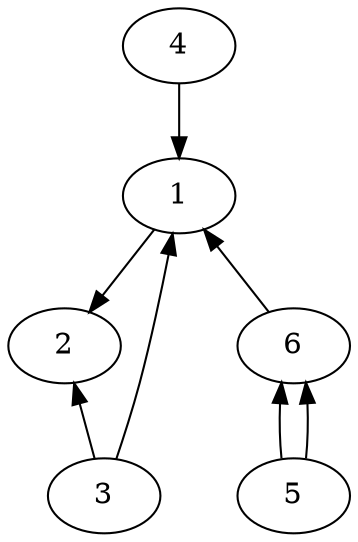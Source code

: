 digraph graph1 {
    1->2
    2->3[dir=back]
    3->1
    4->1
    6->5[dir=back]
    5->6
    1->6[dir=back]
}
